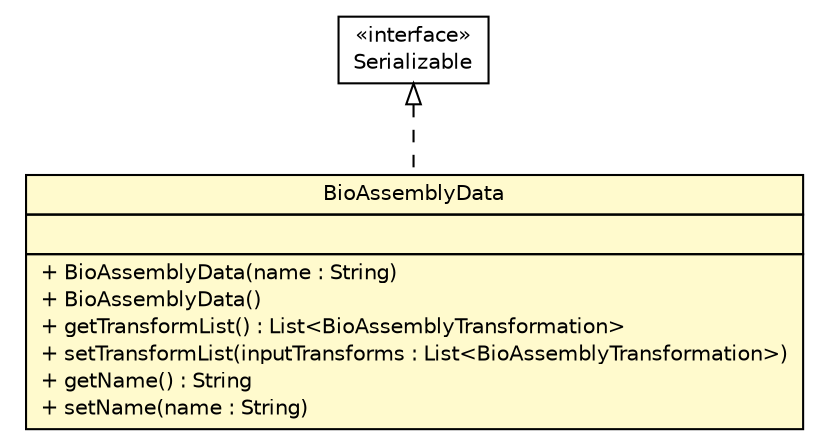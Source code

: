 #!/usr/local/bin/dot
#
# Class diagram 
# Generated by UMLGraph version R5_6 (http://www.umlgraph.org/)
#

digraph G {
	edge [fontname="Helvetica",fontsize=10,labelfontname="Helvetica",labelfontsize=10];
	node [fontname="Helvetica",fontsize=10,shape=plaintext];
	nodesep=0.25;
	ranksep=0.5;
	// org.rcsb.mmtf.dataholders.BioAssemblyData
	c426 [label=<<table title="org.rcsb.mmtf.dataholders.BioAssemblyData" border="0" cellborder="1" cellspacing="0" cellpadding="2" port="p" bgcolor="lemonChiffon" href="./BioAssemblyData.html">
		<tr><td><table border="0" cellspacing="0" cellpadding="1">
<tr><td align="center" balign="center"> BioAssemblyData </td></tr>
		</table></td></tr>
		<tr><td><table border="0" cellspacing="0" cellpadding="1">
<tr><td align="left" balign="left">  </td></tr>
		</table></td></tr>
		<tr><td><table border="0" cellspacing="0" cellpadding="1">
<tr><td align="left" balign="left"> + BioAssemblyData(name : String) </td></tr>
<tr><td align="left" balign="left"> + BioAssemblyData() </td></tr>
<tr><td align="left" balign="left"> + getTransformList() : List&lt;BioAssemblyTransformation&gt; </td></tr>
<tr><td align="left" balign="left"> + setTransformList(inputTransforms : List&lt;BioAssemblyTransformation&gt;) </td></tr>
<tr><td align="left" balign="left"> + getName() : String </td></tr>
<tr><td align="left" balign="left"> + setName(name : String) </td></tr>
		</table></td></tr>
		</table>>, URL="./BioAssemblyData.html", fontname="Helvetica", fontcolor="black", fontsize=10.0];
	//org.rcsb.mmtf.dataholders.BioAssemblyData implements java.io.Serializable
	c456:p -> c426:p [dir=back,arrowtail=empty,style=dashed];
	// java.io.Serializable
	c456 [label=<<table title="java.io.Serializable" border="0" cellborder="1" cellspacing="0" cellpadding="2" port="p" href="http://java.sun.com/j2se/1.4.2/docs/api/java/io/Serializable.html">
		<tr><td><table border="0" cellspacing="0" cellpadding="1">
<tr><td align="center" balign="center"> &#171;interface&#187; </td></tr>
<tr><td align="center" balign="center"> Serializable </td></tr>
		</table></td></tr>
		</table>>, URL="http://java.sun.com/j2se/1.4.2/docs/api/java/io/Serializable.html", fontname="Helvetica", fontcolor="black", fontsize=10.0];
}

